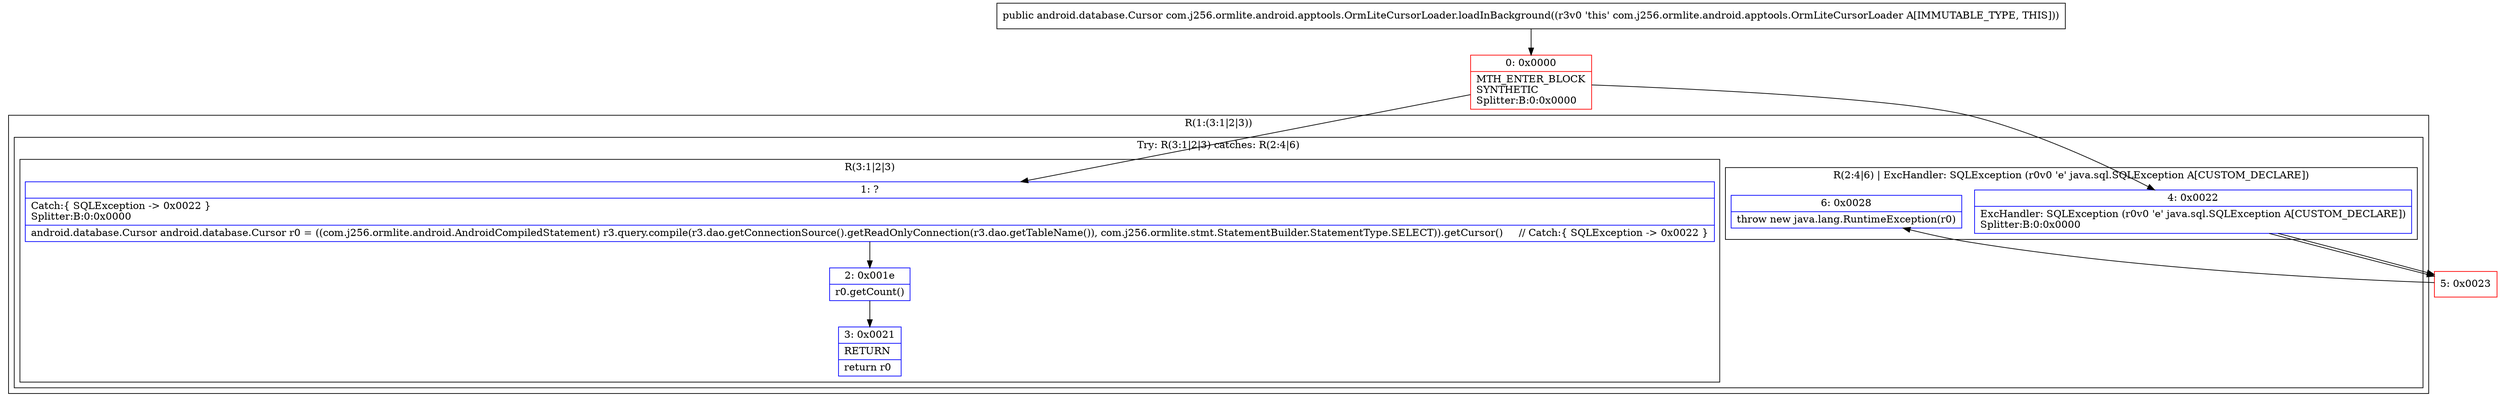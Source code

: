 digraph "CFG forcom.j256.ormlite.android.apptools.OrmLiteCursorLoader.loadInBackground()Landroid\/database\/Cursor;" {
subgraph cluster_Region_1382765487 {
label = "R(1:(3:1|2|3))";
node [shape=record,color=blue];
subgraph cluster_TryCatchRegion_8350864 {
label = "Try: R(3:1|2|3) catches: R(2:4|6)";
node [shape=record,color=blue];
subgraph cluster_Region_1935283492 {
label = "R(3:1|2|3)";
node [shape=record,color=blue];
Node_1 [shape=record,label="{1\:\ ?|Catch:\{ SQLException \-\> 0x0022 \}\lSplitter:B:0:0x0000\l|android.database.Cursor android.database.Cursor r0 = ((com.j256.ormlite.android.AndroidCompiledStatement) r3.query.compile(r3.dao.getConnectionSource().getReadOnlyConnection(r3.dao.getTableName()), com.j256.ormlite.stmt.StatementBuilder.StatementType.SELECT)).getCursor()     \/\/ Catch:\{ SQLException \-\> 0x0022 \}\l}"];
Node_2 [shape=record,label="{2\:\ 0x001e|r0.getCount()\l}"];
Node_3 [shape=record,label="{3\:\ 0x0021|RETURN\l|return r0\l}"];
}
subgraph cluster_Region_1161566506 {
label = "R(2:4|6) | ExcHandler: SQLException (r0v0 'e' java.sql.SQLException A[CUSTOM_DECLARE])\l";
node [shape=record,color=blue];
Node_4 [shape=record,label="{4\:\ 0x0022|ExcHandler: SQLException (r0v0 'e' java.sql.SQLException A[CUSTOM_DECLARE])\lSplitter:B:0:0x0000\l}"];
Node_6 [shape=record,label="{6\:\ 0x0028|throw new java.lang.RuntimeException(r0)\l}"];
}
}
}
subgraph cluster_Region_1161566506 {
label = "R(2:4|6) | ExcHandler: SQLException (r0v0 'e' java.sql.SQLException A[CUSTOM_DECLARE])\l";
node [shape=record,color=blue];
Node_4 [shape=record,label="{4\:\ 0x0022|ExcHandler: SQLException (r0v0 'e' java.sql.SQLException A[CUSTOM_DECLARE])\lSplitter:B:0:0x0000\l}"];
Node_6 [shape=record,label="{6\:\ 0x0028|throw new java.lang.RuntimeException(r0)\l}"];
}
Node_0 [shape=record,color=red,label="{0\:\ 0x0000|MTH_ENTER_BLOCK\lSYNTHETIC\lSplitter:B:0:0x0000\l}"];
Node_5 [shape=record,color=red,label="{5\:\ 0x0023}"];
MethodNode[shape=record,label="{public android.database.Cursor com.j256.ormlite.android.apptools.OrmLiteCursorLoader.loadInBackground((r3v0 'this' com.j256.ormlite.android.apptools.OrmLiteCursorLoader A[IMMUTABLE_TYPE, THIS])) }"];
MethodNode -> Node_0;
Node_1 -> Node_2;
Node_2 -> Node_3;
Node_4 -> Node_5;
Node_4 -> Node_5;
Node_0 -> Node_1;
Node_0 -> Node_4;
Node_5 -> Node_6;
}

